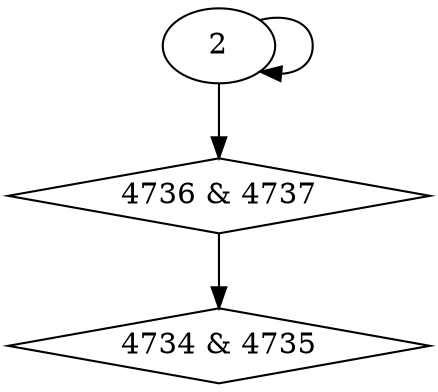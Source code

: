 digraph {
0 [label = "4734 & 4735", shape = diamond];
1 [label = "4736 & 4737", shape = diamond];
1 -> 0;
2 -> 1;
2 -> 2;
}
